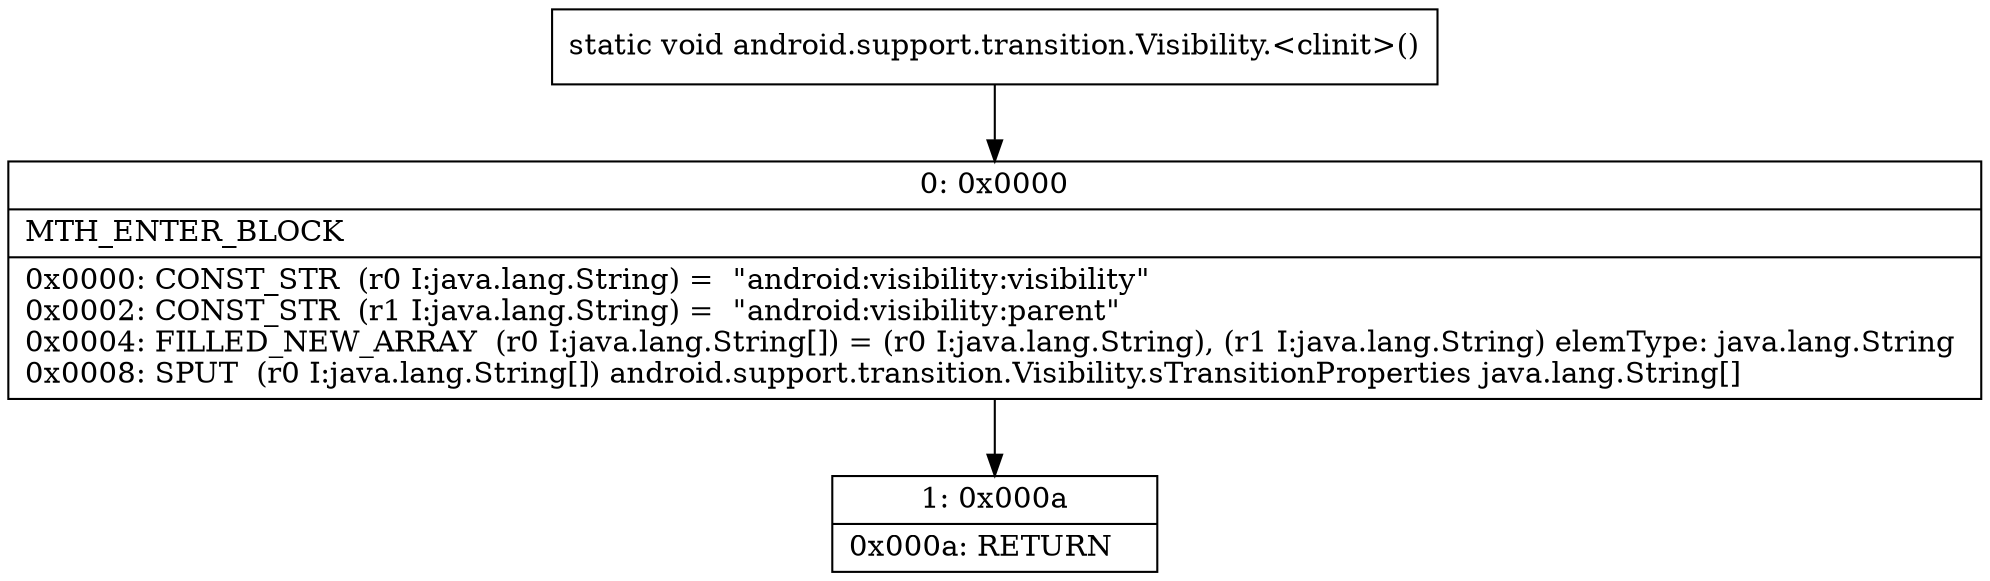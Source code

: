 digraph "CFG forandroid.support.transition.Visibility.\<clinit\>()V" {
Node_0 [shape=record,label="{0\:\ 0x0000|MTH_ENTER_BLOCK\l|0x0000: CONST_STR  (r0 I:java.lang.String) =  \"android:visibility:visibility\" \l0x0002: CONST_STR  (r1 I:java.lang.String) =  \"android:visibility:parent\" \l0x0004: FILLED_NEW_ARRAY  (r0 I:java.lang.String[]) = (r0 I:java.lang.String), (r1 I:java.lang.String) elemType: java.lang.String \l0x0008: SPUT  (r0 I:java.lang.String[]) android.support.transition.Visibility.sTransitionProperties java.lang.String[] \l}"];
Node_1 [shape=record,label="{1\:\ 0x000a|0x000a: RETURN   \l}"];
MethodNode[shape=record,label="{static void android.support.transition.Visibility.\<clinit\>() }"];
MethodNode -> Node_0;
Node_0 -> Node_1;
}

